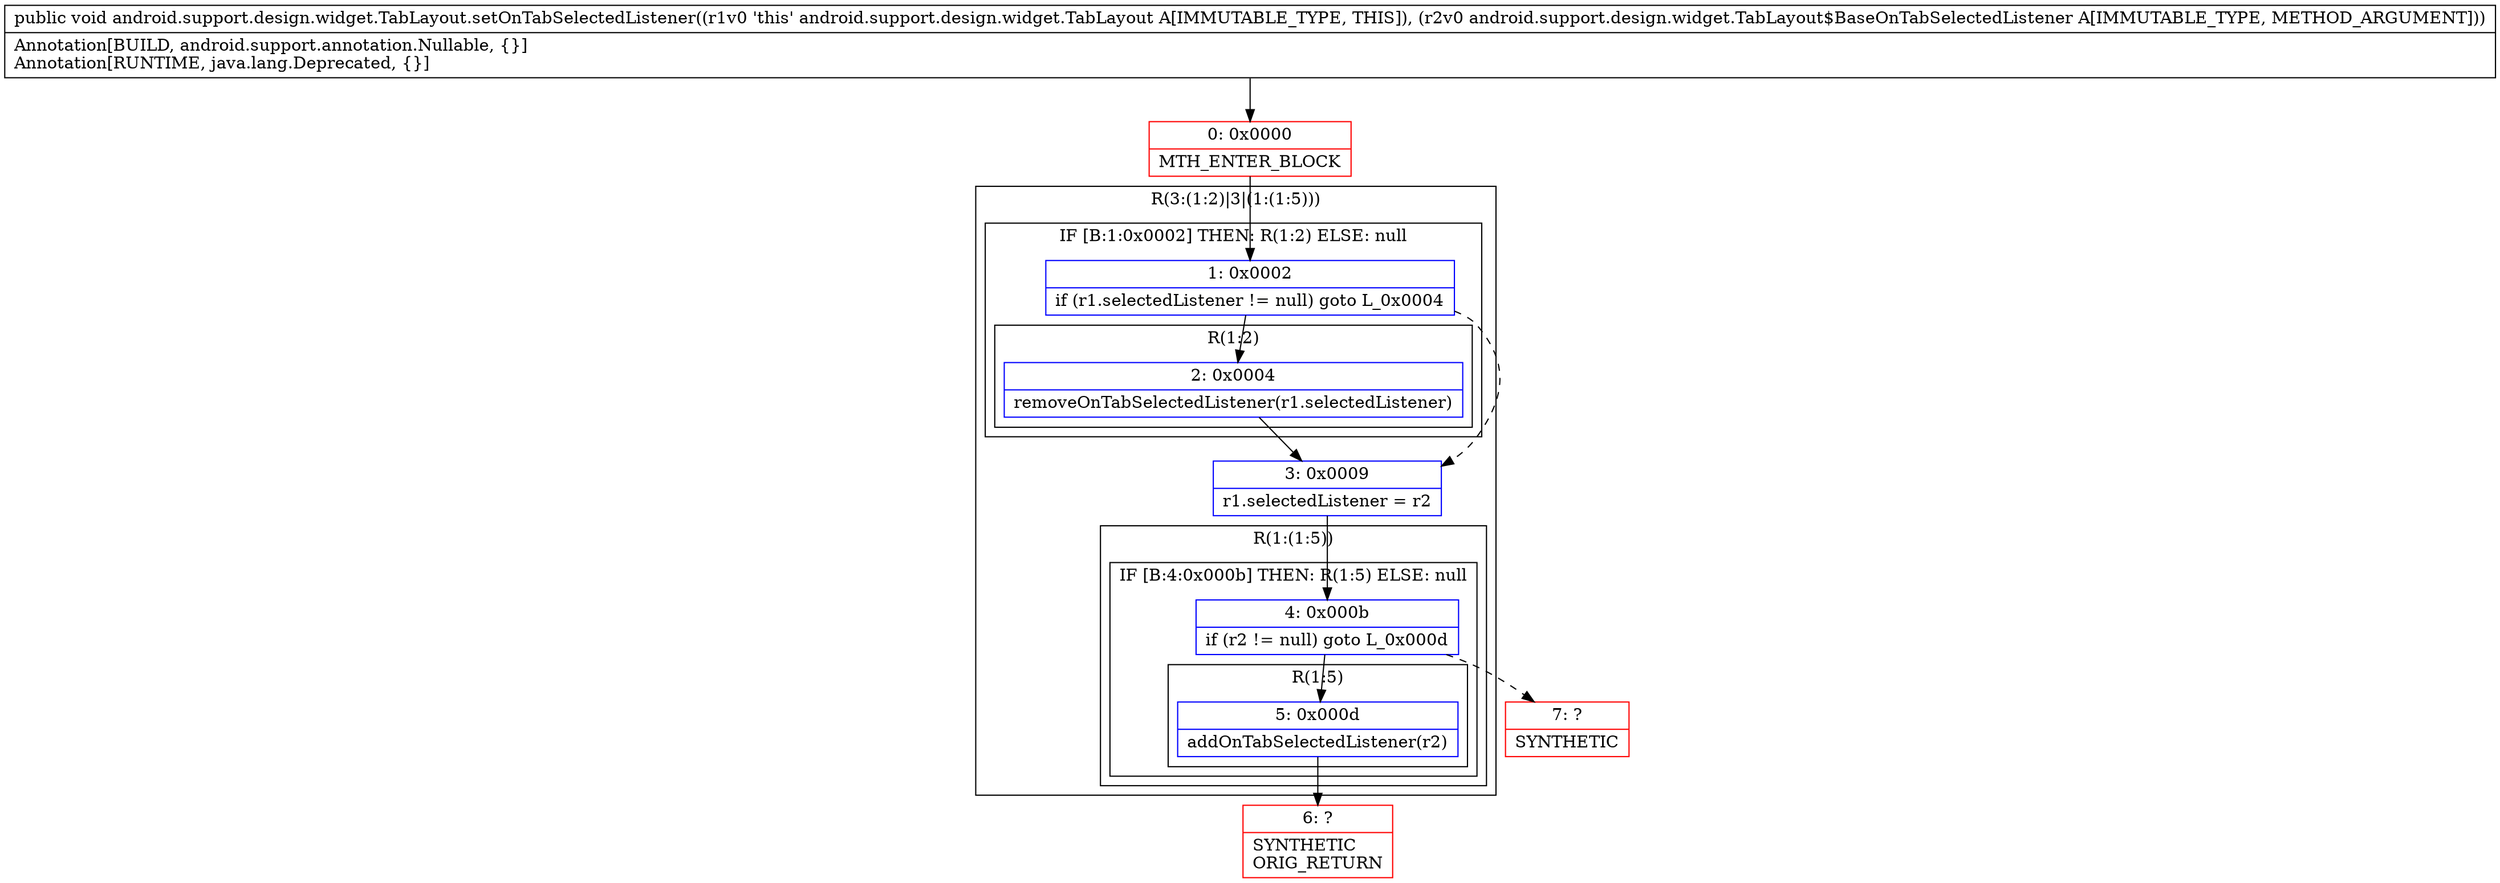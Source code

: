 digraph "CFG forandroid.support.design.widget.TabLayout.setOnTabSelectedListener(Landroid\/support\/design\/widget\/TabLayout$BaseOnTabSelectedListener;)V" {
subgraph cluster_Region_75737369 {
label = "R(3:(1:2)|3|(1:(1:5)))";
node [shape=record,color=blue];
subgraph cluster_IfRegion_622307307 {
label = "IF [B:1:0x0002] THEN: R(1:2) ELSE: null";
node [shape=record,color=blue];
Node_1 [shape=record,label="{1\:\ 0x0002|if (r1.selectedListener != null) goto L_0x0004\l}"];
subgraph cluster_Region_1464127033 {
label = "R(1:2)";
node [shape=record,color=blue];
Node_2 [shape=record,label="{2\:\ 0x0004|removeOnTabSelectedListener(r1.selectedListener)\l}"];
}
}
Node_3 [shape=record,label="{3\:\ 0x0009|r1.selectedListener = r2\l}"];
subgraph cluster_Region_607396300 {
label = "R(1:(1:5))";
node [shape=record,color=blue];
subgraph cluster_IfRegion_1030131506 {
label = "IF [B:4:0x000b] THEN: R(1:5) ELSE: null";
node [shape=record,color=blue];
Node_4 [shape=record,label="{4\:\ 0x000b|if (r2 != null) goto L_0x000d\l}"];
subgraph cluster_Region_634802058 {
label = "R(1:5)";
node [shape=record,color=blue];
Node_5 [shape=record,label="{5\:\ 0x000d|addOnTabSelectedListener(r2)\l}"];
}
}
}
}
Node_0 [shape=record,color=red,label="{0\:\ 0x0000|MTH_ENTER_BLOCK\l}"];
Node_6 [shape=record,color=red,label="{6\:\ ?|SYNTHETIC\lORIG_RETURN\l}"];
Node_7 [shape=record,color=red,label="{7\:\ ?|SYNTHETIC\l}"];
MethodNode[shape=record,label="{public void android.support.design.widget.TabLayout.setOnTabSelectedListener((r1v0 'this' android.support.design.widget.TabLayout A[IMMUTABLE_TYPE, THIS]), (r2v0 android.support.design.widget.TabLayout$BaseOnTabSelectedListener A[IMMUTABLE_TYPE, METHOD_ARGUMENT]))  | Annotation[BUILD, android.support.annotation.Nullable, \{\}]\lAnnotation[RUNTIME, java.lang.Deprecated, \{\}]\l}"];
MethodNode -> Node_0;
Node_1 -> Node_2;
Node_1 -> Node_3[style=dashed];
Node_2 -> Node_3;
Node_3 -> Node_4;
Node_4 -> Node_5;
Node_4 -> Node_7[style=dashed];
Node_5 -> Node_6;
Node_0 -> Node_1;
}

